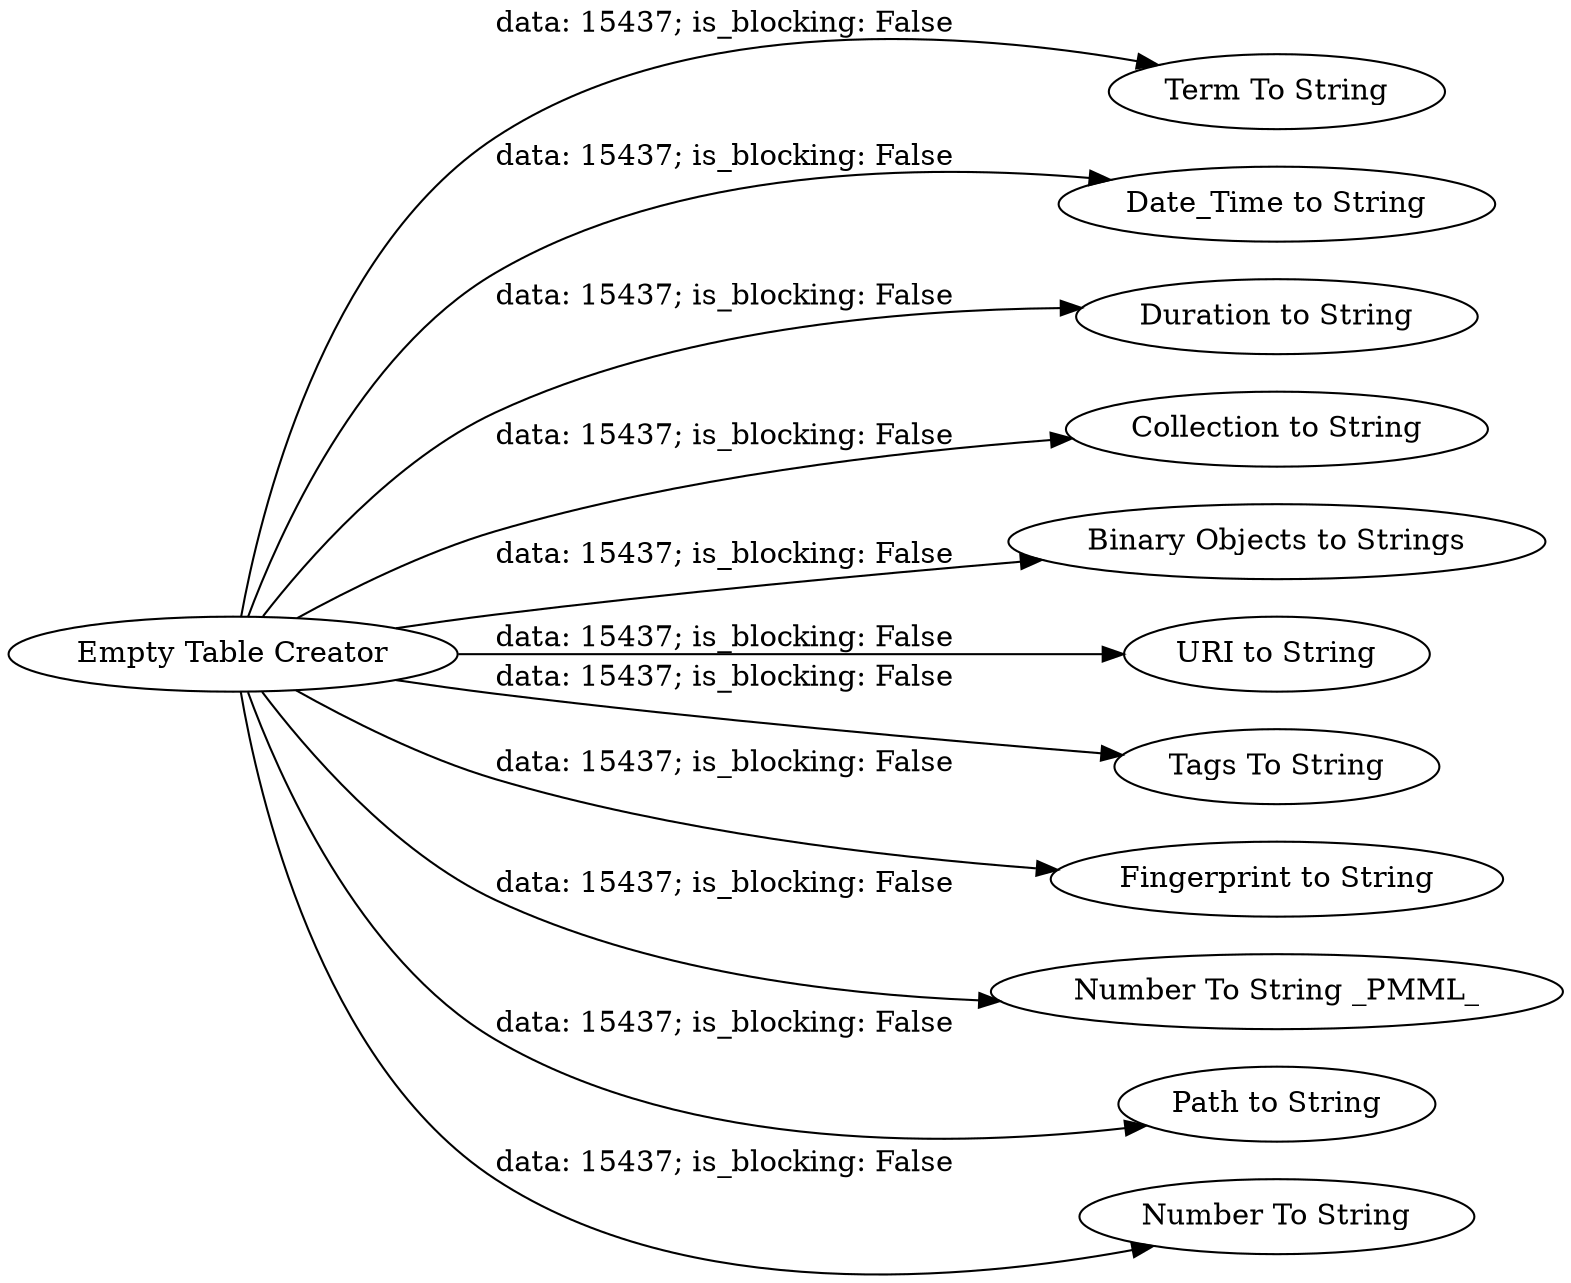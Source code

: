 digraph {
	"-4770717920855768016_8" [label="Term To String"]
	"-4770717920855768016_9" [label="Date_Time to String"]
	"-4770717920855768016_10" [label="Duration to String"]
	"-4770717920855768016_11" [label="Collection to String"]
	"-4770717920855768016_3" [label="Binary Objects to Strings"]
	"-4770717920855768016_4" [label="URI to String"]
	"-4770717920855768016_7" [label="Tags To String"]
	"-4770717920855768016_12" [label="Fingerprint to String"]
	"-4770717920855768016_6" [label="Number To String _PMML_"]
	"-4770717920855768016_1" [label="Empty Table Creator"]
	"-4770717920855768016_2" [label="Path to String"]
	"-4770717920855768016_5" [label="Number To String"]
	"-4770717920855768016_1" -> "-4770717920855768016_6" [label="data: 15437; is_blocking: False"]
	"-4770717920855768016_1" -> "-4770717920855768016_5" [label="data: 15437; is_blocking: False"]
	"-4770717920855768016_1" -> "-4770717920855768016_4" [label="data: 15437; is_blocking: False"]
	"-4770717920855768016_1" -> "-4770717920855768016_12" [label="data: 15437; is_blocking: False"]
	"-4770717920855768016_1" -> "-4770717920855768016_3" [label="data: 15437; is_blocking: False"]
	"-4770717920855768016_1" -> "-4770717920855768016_7" [label="data: 15437; is_blocking: False"]
	"-4770717920855768016_1" -> "-4770717920855768016_2" [label="data: 15437; is_blocking: False"]
	"-4770717920855768016_1" -> "-4770717920855768016_8" [label="data: 15437; is_blocking: False"]
	"-4770717920855768016_1" -> "-4770717920855768016_9" [label="data: 15437; is_blocking: False"]
	"-4770717920855768016_1" -> "-4770717920855768016_11" [label="data: 15437; is_blocking: False"]
	"-4770717920855768016_1" -> "-4770717920855768016_10" [label="data: 15437; is_blocking: False"]
	rankdir=LR
}

